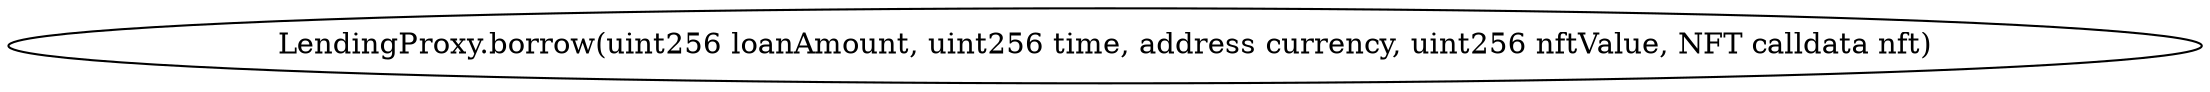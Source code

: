 digraph "" {
	graph [bb="0,0,892.6,36"];
	node [label="\N"];
	"LendingProxy.borrow(uint256 loanAmount, uint256 time, address currency, uint256 nftValue, NFT calldata nft)"	 [height=0.5,
		pos="446.3,18",
		width=12.397];
}
digraph "" {
	graph [bb="0,0,892.6,36"];
	node [label="\N"];
	"LendingProxy.borrow(uint256 loanAmount, uint256 time, address currency, uint256 nftValue, NFT calldata nft)"	 [height=0.5,
		pos="446.3,18",
		width=12.397];
}
